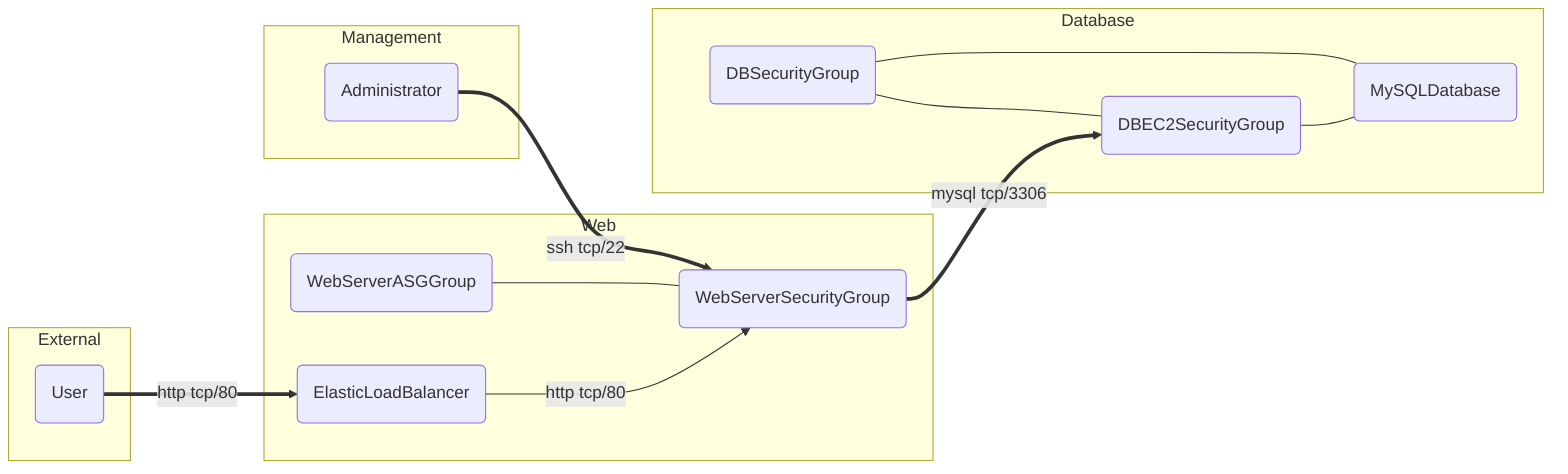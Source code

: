 graph LR
    classDef exposures fill:#e74c3c,stroke:#333,stroke-width:2px;
    classDef mitigations fill:#2ecc71,stroke:#333,stroke-width:2px;
    classDef transfers fill:#9b59b6,stroke:#333,stroke-width:2px;
    classDef acceptances fill:#f39c12,stroke:#333,stroke-width:2px;
    classDef reviews fill:#3498db,stroke:#333,stroke-width:2px;

    subgraph Web
        web_web_sg("WebServerSecurityGroup")
        web_web_group("WebServerASGGroup")
        web_elb("ElasticLoadBalancer")
        web_web_group --- web_web_sg
        web_elb -- http tcp/80 --> web_web_sg
    end

    subgraph Database
        db_db_ec2_sg("DBEC2SecurityGroup")
        db_db_sg("DBSecurityGroup")
        db_db("MySQLDatabase")
        db_db_ec2_sg --- db_db
        db_db_sg --- db_db_ec2_sg
        db_db_sg --- db_db
    end

    subgraph External
        external_user("User")
    end

    subgraph Management
        mgmt_admin("Administrator")
    end


    external_user == http tcp/80 ==> web_elb
    mgmt_admin == ssh tcp/22 ==> web_web_sg
    web_web_sg == mysql tcp/3306 ==> db_db_ec2_sg